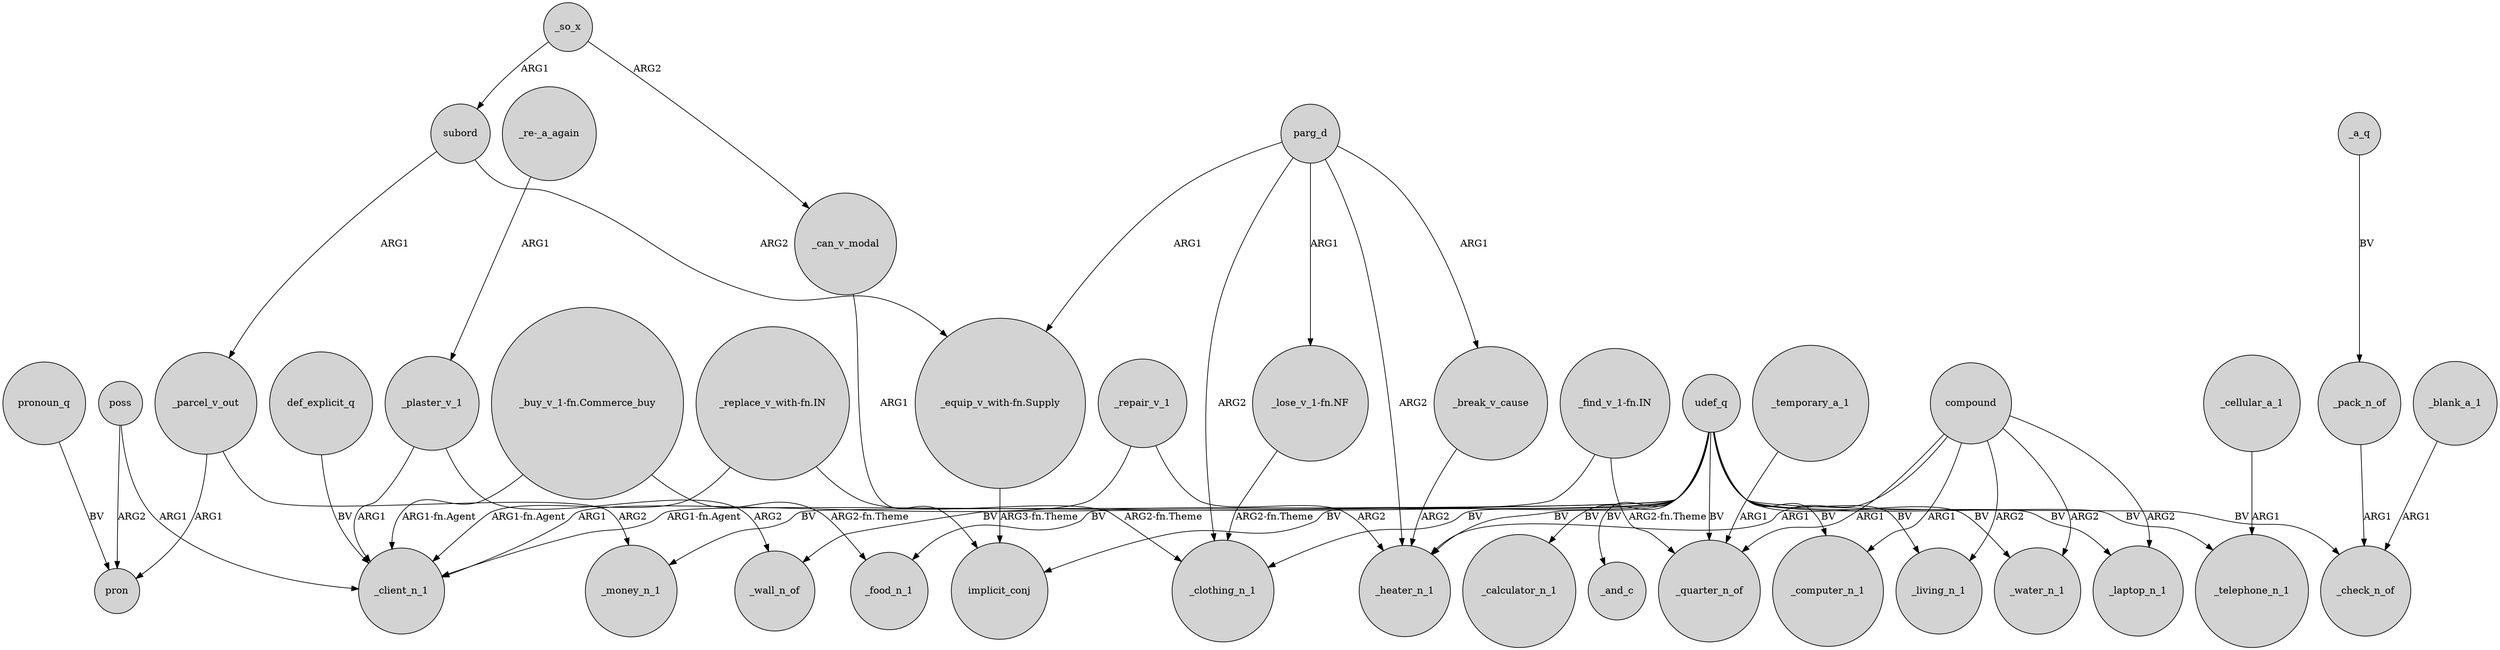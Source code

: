 digraph {
	node [shape=circle style=filled]
	"_buy_v_1-fn.Commerce_buy" -> _food_n_1 [label="ARG2-fn.Theme"]
	def_explicit_q -> _client_n_1 [label=BV]
	udef_q -> _money_n_1 [label=BV]
	udef_q -> _check_n_of [label=BV]
	udef_q -> _calculator_n_1 [label=BV]
	parg_d -> _heater_n_1 [label=ARG2]
	_plaster_v_1 -> _client_n_1 [label=ARG1]
	poss -> pron [label=ARG2]
	"_replace_v_with-fn.IN" -> _clothing_n_1 [label="ARG2-fn.Theme"]
	udef_q -> _heater_n_1 [label=BV]
	_cellular_a_1 -> _telephone_n_1 [label=ARG1]
	"_buy_v_1-fn.Commerce_buy" -> _client_n_1 [label="ARG1-fn.Agent"]
	parg_d -> "_equip_v_with-fn.Supply" [label=ARG1]
	parg_d -> _clothing_n_1 [label=ARG2]
	udef_q -> _telephone_n_1 [label=BV]
	parg_d -> _break_v_cause [label=ARG1]
	compound -> _heater_n_1 [label=ARG1]
	_repair_v_1 -> _heater_n_1 [label=ARG2]
	"_replace_v_with-fn.IN" -> _client_n_1 [label="ARG1-fn.Agent"]
	udef_q -> _living_n_1 [label=BV]
	compound -> _water_n_1 [label=ARG2]
	udef_q -> implicit_conj [label=BV]
	udef_q -> _quarter_n_of [label=BV]
	udef_q -> _food_n_1 [label=BV]
	udef_q -> _computer_n_1 [label=BV]
	compound -> _laptop_n_1 [label=ARG2]
	_pack_n_of -> _check_n_of [label=ARG1]
	subord -> _parcel_v_out [label=ARG1]
	"_equip_v_with-fn.Supply" -> implicit_conj [label="ARG3-fn.Theme"]
	pronoun_q -> pron [label=BV]
	_break_v_cause -> _heater_n_1 [label=ARG2]
	compound -> _quarter_n_of [label=ARG1]
	"_lose_v_1-fn.NF" -> _clothing_n_1 [label="ARG2-fn.Theme"]
	compound -> _computer_n_1 [label=ARG1]
	udef_q -> _clothing_n_1 [label=BV]
	udef_q -> _water_n_1 [label=BV]
	subord -> "_equip_v_with-fn.Supply" [label=ARG2]
	_temporary_a_1 -> _quarter_n_of [label=ARG1]
	compound -> _living_n_1 [label=ARG2]
	_blank_a_1 -> _check_n_of [label=ARG1]
	udef_q -> _laptop_n_1 [label=BV]
	parg_d -> "_lose_v_1-fn.NF" [label=ARG1]
	_can_v_modal -> implicit_conj [label=ARG1]
	_repair_v_1 -> _client_n_1 [label=ARG1]
	_parcel_v_out -> _money_n_1 [label=ARG2]
	_a_q -> _pack_n_of [label=BV]
	_so_x -> _can_v_modal [label=ARG2]
	"_find_v_1-fn.IN" -> _client_n_1 [label="ARG1-fn.Agent"]
	"_find_v_1-fn.IN" -> _quarter_n_of [label="ARG2-fn.Theme"]
	udef_q -> _and_c [label=BV]
	_plaster_v_1 -> _wall_n_of [label=ARG2]
	_so_x -> subord [label=ARG1]
	"_re-_a_again" -> _plaster_v_1 [label=ARG1]
	_parcel_v_out -> pron [label=ARG1]
	udef_q -> _wall_n_of [label=BV]
	poss -> _client_n_1 [label=ARG1]
}
